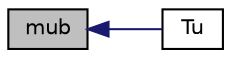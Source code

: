 digraph "mub"
{
  bgcolor="transparent";
  edge [fontname="Helvetica",fontsize="10",labelfontname="Helvetica",labelfontsize="10"];
  node [fontname="Helvetica",fontsize="10",shape=record];
  rankdir="LR";
  Node1 [label="mub",height=0.2,width=0.4,color="black", fillcolor="grey75", style="filled", fontcolor="black"];
  Node1 -> Node2 [dir="back",color="midnightblue",fontsize="10",style="solid",fontname="Helvetica"];
  Node2 [label="Tu",height=0.2,width=0.4,color="black",URL="$a00994.html#a3685307f985929364f2c1f0a8c211273",tooltip="Unburnt gas temperature [K]. "];
}
